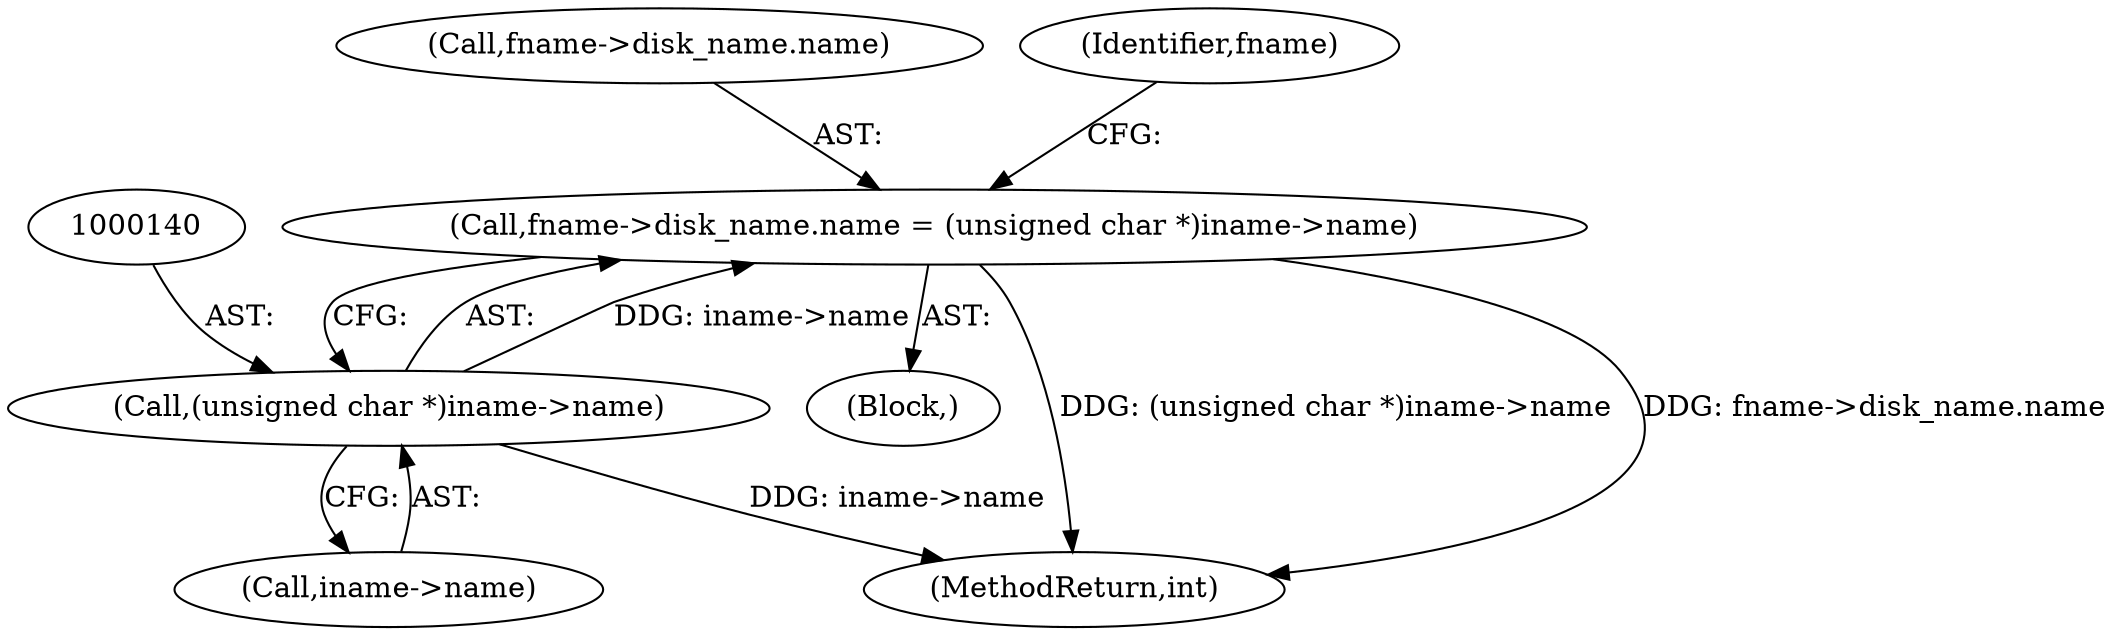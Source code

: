digraph "0_linux_1b53cf9815bb4744958d41f3795d5d5a1d365e2d_0@pointer" {
"1000133" [label="(Call,fname->disk_name.name = (unsigned char *)iname->name)"];
"1000139" [label="(Call,(unsigned char *)iname->name)"];
"1000133" [label="(Call,fname->disk_name.name = (unsigned char *)iname->name)"];
"1000134" [label="(Call,fname->disk_name.name)"];
"1000141" [label="(Call,iname->name)"];
"1000147" [label="(Identifier,fname)"];
"1000132" [label="(Block,)"];
"1000139" [label="(Call,(unsigned char *)iname->name)"];
"1000377" [label="(MethodReturn,int)"];
"1000133" -> "1000132"  [label="AST: "];
"1000133" -> "1000139"  [label="CFG: "];
"1000134" -> "1000133"  [label="AST: "];
"1000139" -> "1000133"  [label="AST: "];
"1000147" -> "1000133"  [label="CFG: "];
"1000133" -> "1000377"  [label="DDG: (unsigned char *)iname->name"];
"1000133" -> "1000377"  [label="DDG: fname->disk_name.name"];
"1000139" -> "1000133"  [label="DDG: iname->name"];
"1000139" -> "1000141"  [label="CFG: "];
"1000140" -> "1000139"  [label="AST: "];
"1000141" -> "1000139"  [label="AST: "];
"1000139" -> "1000377"  [label="DDG: iname->name"];
}
